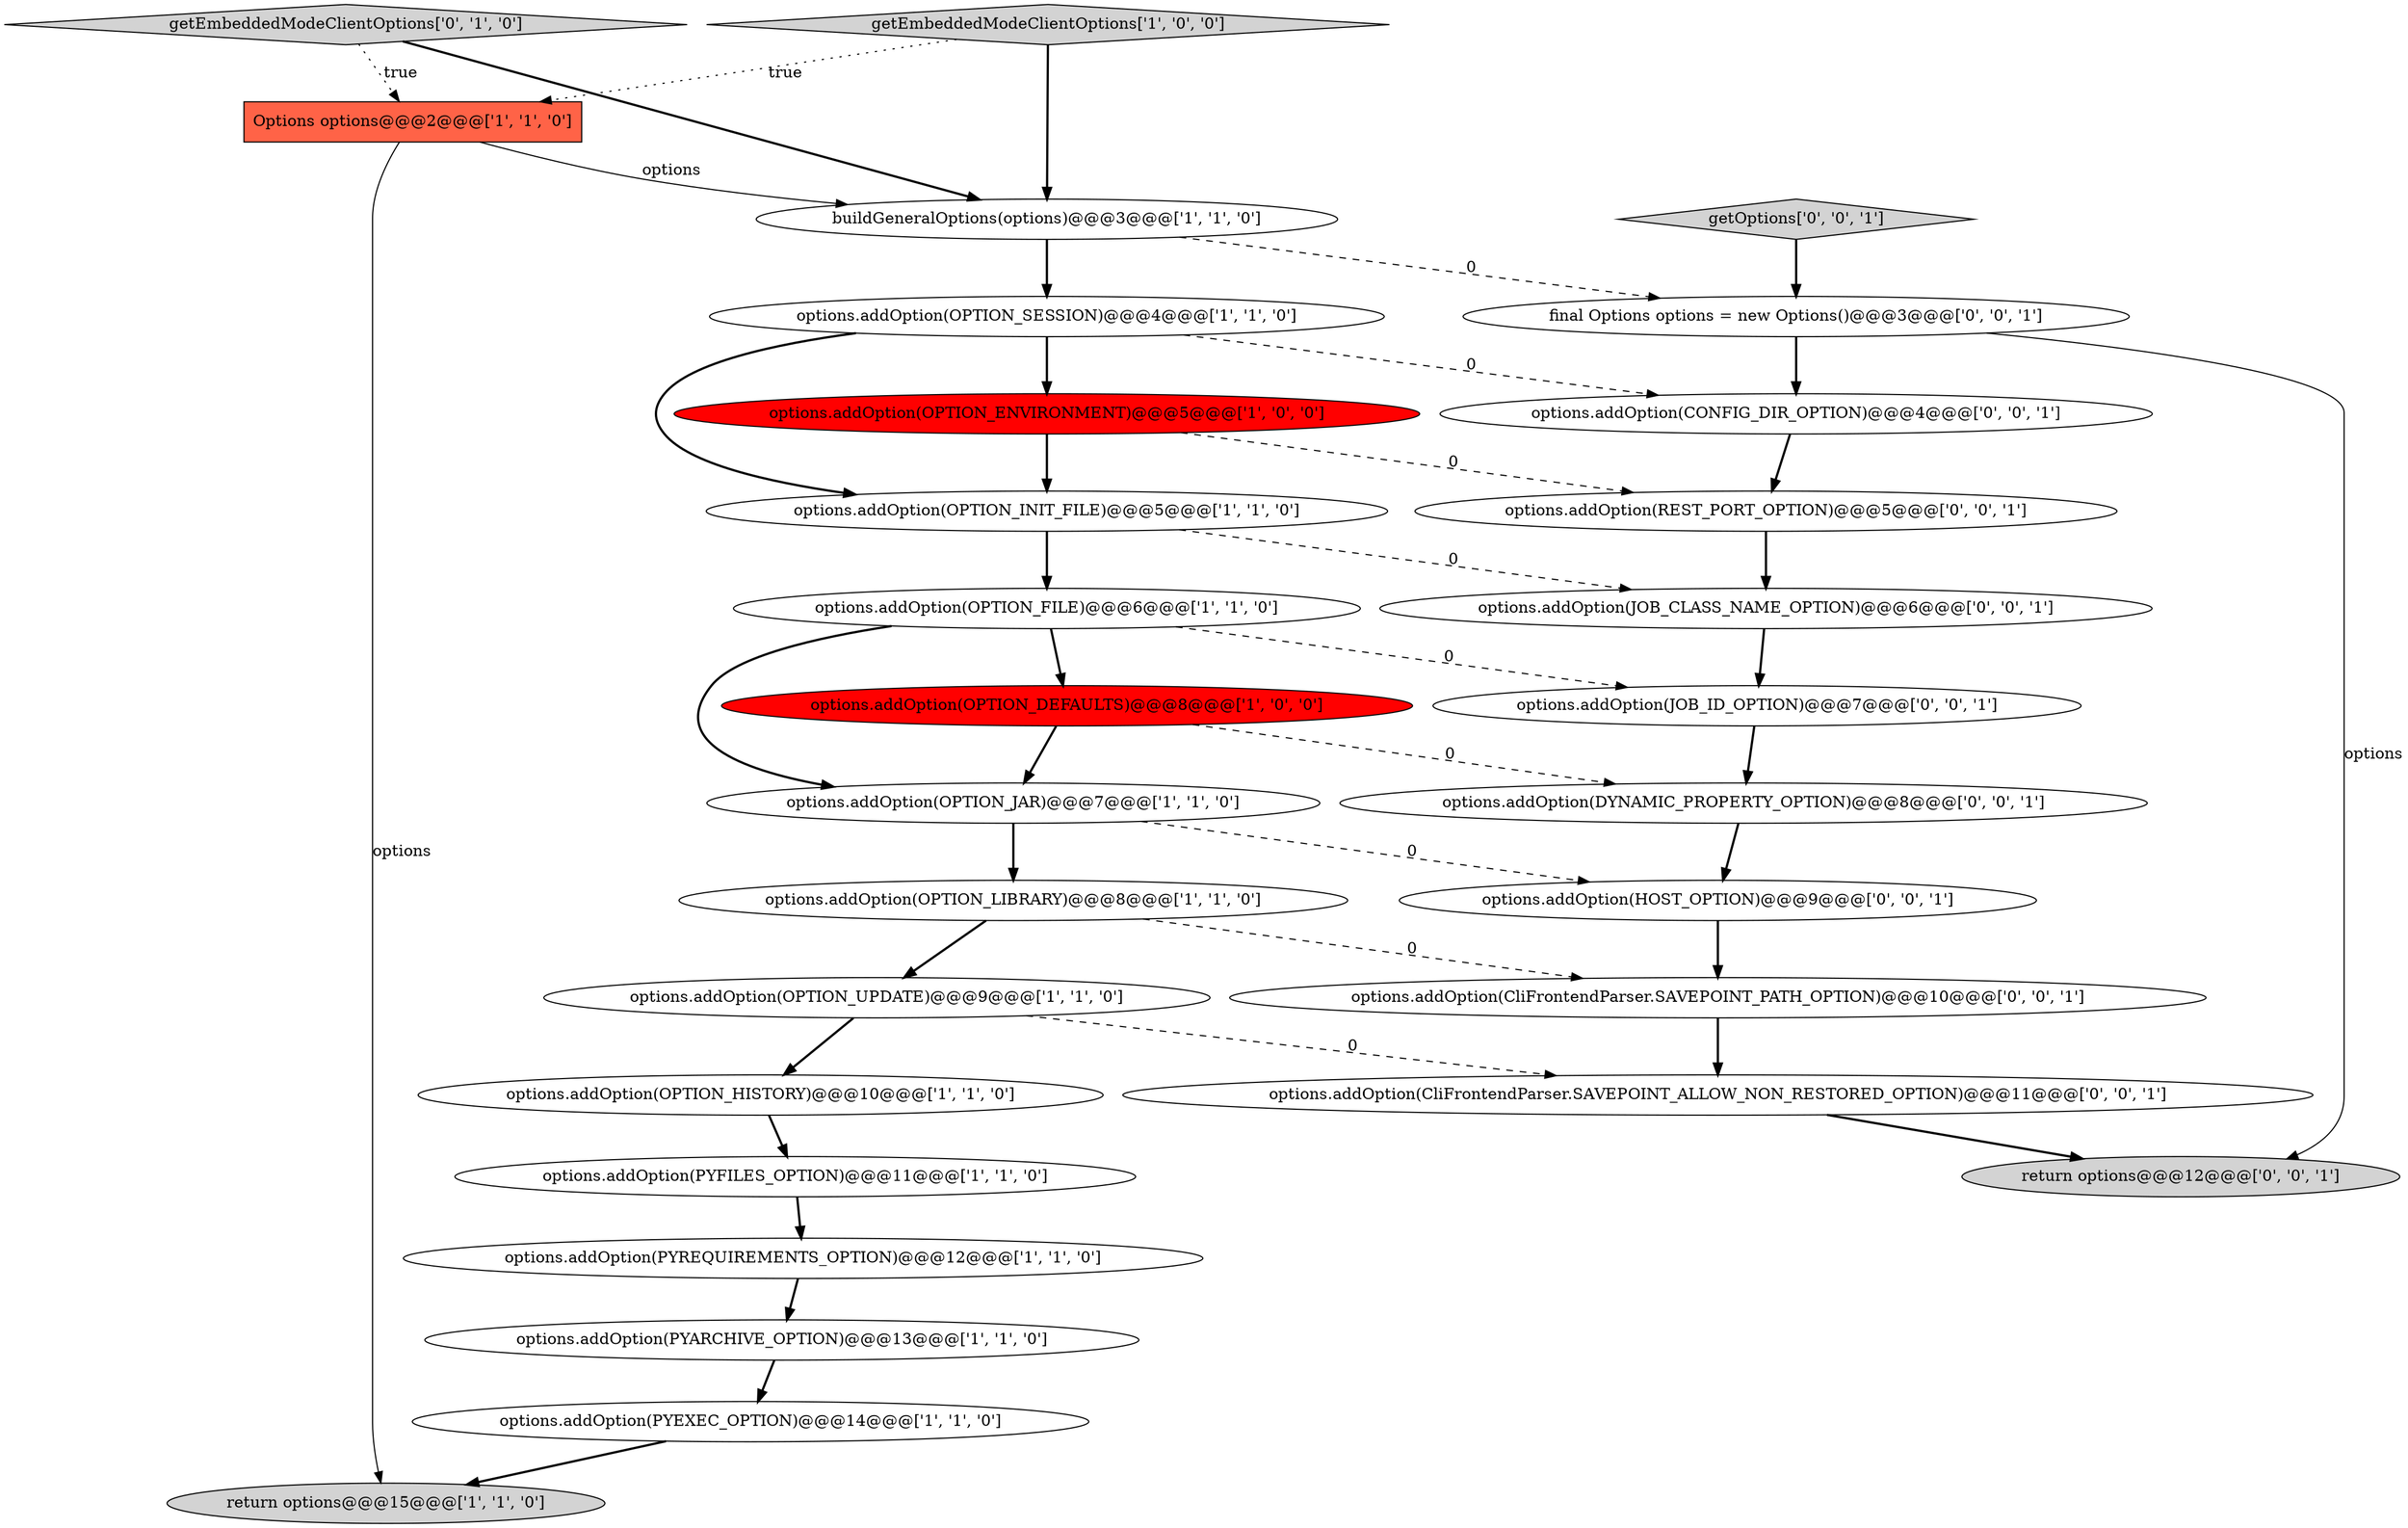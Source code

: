 digraph {
2 [style = filled, label = "options.addOption(OPTION_HISTORY)@@@10@@@['1', '1', '0']", fillcolor = white, shape = ellipse image = "AAA0AAABBB1BBB"];
10 [style = filled, label = "options.addOption(OPTION_ENVIRONMENT)@@@5@@@['1', '0', '0']", fillcolor = red, shape = ellipse image = "AAA1AAABBB1BBB"];
12 [style = filled, label = "options.addOption(OPTION_INIT_FILE)@@@5@@@['1', '1', '0']", fillcolor = white, shape = ellipse image = "AAA0AAABBB1BBB"];
14 [style = filled, label = "options.addOption(OPTION_JAR)@@@7@@@['1', '1', '0']", fillcolor = white, shape = ellipse image = "AAA0AAABBB1BBB"];
15 [style = filled, label = "options.addOption(PYFILES_OPTION)@@@11@@@['1', '1', '0']", fillcolor = white, shape = ellipse image = "AAA0AAABBB1BBB"];
13 [style = filled, label = "return options@@@15@@@['1', '1', '0']", fillcolor = lightgray, shape = ellipse image = "AAA0AAABBB1BBB"];
27 [style = filled, label = "options.addOption(JOB_CLASS_NAME_OPTION)@@@6@@@['0', '0', '1']", fillcolor = white, shape = ellipse image = "AAA0AAABBB3BBB"];
21 [style = filled, label = "options.addOption(HOST_OPTION)@@@9@@@['0', '0', '1']", fillcolor = white, shape = ellipse image = "AAA0AAABBB3BBB"];
5 [style = filled, label = "options.addOption(OPTION_DEFAULTS)@@@8@@@['1', '0', '0']", fillcolor = red, shape = ellipse image = "AAA1AAABBB1BBB"];
26 [style = filled, label = "options.addOption(REST_PORT_OPTION)@@@5@@@['0', '0', '1']", fillcolor = white, shape = ellipse image = "AAA0AAABBB3BBB"];
20 [style = filled, label = "options.addOption(DYNAMIC_PROPERTY_OPTION)@@@8@@@['0', '0', '1']", fillcolor = white, shape = ellipse image = "AAA0AAABBB3BBB"];
22 [style = filled, label = "options.addOption(CONFIG_DIR_OPTION)@@@4@@@['0', '0', '1']", fillcolor = white, shape = ellipse image = "AAA0AAABBB3BBB"];
23 [style = filled, label = "return options@@@12@@@['0', '0', '1']", fillcolor = lightgray, shape = ellipse image = "AAA0AAABBB3BBB"];
25 [style = filled, label = "options.addOption(CliFrontendParser.SAVEPOINT_ALLOW_NON_RESTORED_OPTION)@@@11@@@['0', '0', '1']", fillcolor = white, shape = ellipse image = "AAA0AAABBB3BBB"];
28 [style = filled, label = "options.addOption(CliFrontendParser.SAVEPOINT_PATH_OPTION)@@@10@@@['0', '0', '1']", fillcolor = white, shape = ellipse image = "AAA0AAABBB3BBB"];
9 [style = filled, label = "buildGeneralOptions(options)@@@3@@@['1', '1', '0']", fillcolor = white, shape = ellipse image = "AAA0AAABBB1BBB"];
8 [style = filled, label = "options.addOption(OPTION_LIBRARY)@@@8@@@['1', '1', '0']", fillcolor = white, shape = ellipse image = "AAA0AAABBB1BBB"];
19 [style = filled, label = "getOptions['0', '0', '1']", fillcolor = lightgray, shape = diamond image = "AAA0AAABBB3BBB"];
18 [style = filled, label = "options.addOption(JOB_ID_OPTION)@@@7@@@['0', '0', '1']", fillcolor = white, shape = ellipse image = "AAA0AAABBB3BBB"];
16 [style = filled, label = "Options options@@@2@@@['1', '1', '0']", fillcolor = tomato, shape = box image = "AAA0AAABBB1BBB"];
24 [style = filled, label = "final Options options = new Options()@@@3@@@['0', '0', '1']", fillcolor = white, shape = ellipse image = "AAA0AAABBB3BBB"];
1 [style = filled, label = "options.addOption(OPTION_SESSION)@@@4@@@['1', '1', '0']", fillcolor = white, shape = ellipse image = "AAA0AAABBB1BBB"];
4 [style = filled, label = "options.addOption(OPTION_FILE)@@@6@@@['1', '1', '0']", fillcolor = white, shape = ellipse image = "AAA0AAABBB1BBB"];
7 [style = filled, label = "getEmbeddedModeClientOptions['1', '0', '0']", fillcolor = lightgray, shape = diamond image = "AAA0AAABBB1BBB"];
0 [style = filled, label = "options.addOption(PYEXEC_OPTION)@@@14@@@['1', '1', '0']", fillcolor = white, shape = ellipse image = "AAA0AAABBB1BBB"];
3 [style = filled, label = "options.addOption(PYREQUIREMENTS_OPTION)@@@12@@@['1', '1', '0']", fillcolor = white, shape = ellipse image = "AAA0AAABBB1BBB"];
11 [style = filled, label = "options.addOption(OPTION_UPDATE)@@@9@@@['1', '1', '0']", fillcolor = white, shape = ellipse image = "AAA0AAABBB1BBB"];
17 [style = filled, label = "getEmbeddedModeClientOptions['0', '1', '0']", fillcolor = lightgray, shape = diamond image = "AAA0AAABBB2BBB"];
6 [style = filled, label = "options.addOption(PYARCHIVE_OPTION)@@@13@@@['1', '1', '0']", fillcolor = white, shape = ellipse image = "AAA0AAABBB1BBB"];
22->26 [style = bold, label=""];
4->18 [style = dashed, label="0"];
27->18 [style = bold, label=""];
4->14 [style = bold, label=""];
16->13 [style = solid, label="options"];
0->13 [style = bold, label=""];
9->24 [style = dashed, label="0"];
25->23 [style = bold, label=""];
17->9 [style = bold, label=""];
3->6 [style = bold, label=""];
6->0 [style = bold, label=""];
5->14 [style = bold, label=""];
8->28 [style = dashed, label="0"];
15->3 [style = bold, label=""];
24->22 [style = bold, label=""];
11->2 [style = bold, label=""];
21->28 [style = bold, label=""];
1->22 [style = dashed, label="0"];
5->20 [style = dashed, label="0"];
19->24 [style = bold, label=""];
20->21 [style = bold, label=""];
17->16 [style = dotted, label="true"];
7->9 [style = bold, label=""];
26->27 [style = bold, label=""];
18->20 [style = bold, label=""];
10->26 [style = dashed, label="0"];
12->4 [style = bold, label=""];
10->12 [style = bold, label=""];
2->15 [style = bold, label=""];
12->27 [style = dashed, label="0"];
7->16 [style = dotted, label="true"];
1->12 [style = bold, label=""];
11->25 [style = dashed, label="0"];
28->25 [style = bold, label=""];
14->21 [style = dashed, label="0"];
14->8 [style = bold, label=""];
16->9 [style = solid, label="options"];
9->1 [style = bold, label=""];
1->10 [style = bold, label=""];
8->11 [style = bold, label=""];
24->23 [style = solid, label="options"];
4->5 [style = bold, label=""];
}
